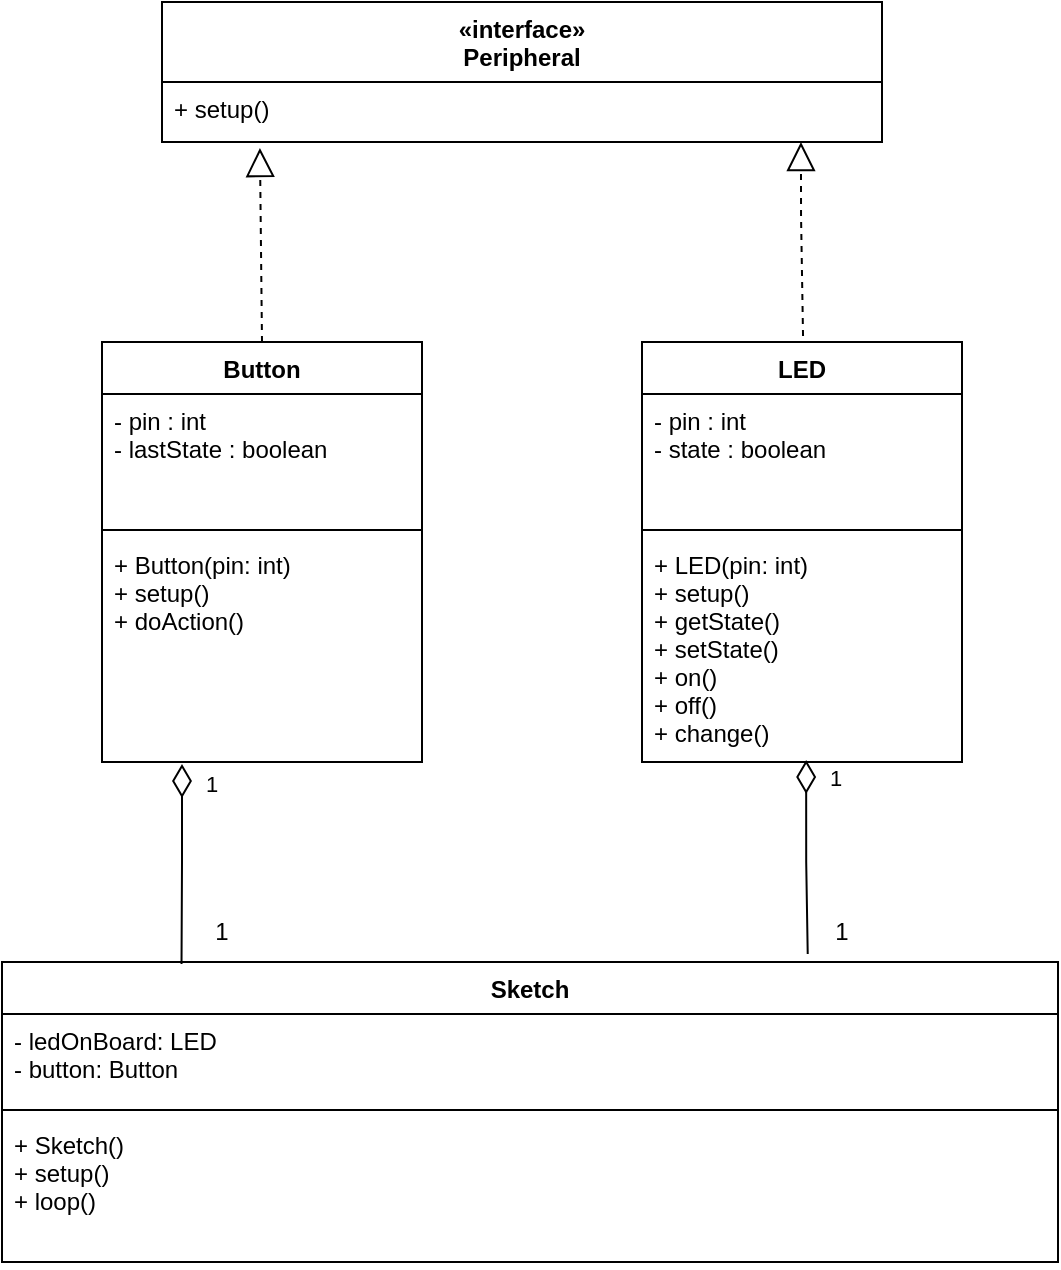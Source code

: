 <mxfile version="19.0.3" type="device"><diagram id="36zwE-z6Q4zJgXKyrYbW" name="UML Class Diagram"><mxGraphModel dx="529" dy="768" grid="1" gridSize="10" guides="1" tooltips="1" connect="1" arrows="1" fold="1" page="1" pageScale="1" pageWidth="827" pageHeight="1169" math="0" shadow="0"><root><mxCell id="0"/><mxCell id="1" parent="0"/><mxCell id="-XGF6IC72fGqnQ0tsvwb-6" value="Button" style="swimlane;fontStyle=1;align=center;verticalAlign=top;childLayout=stackLayout;horizontal=1;startSize=26;horizontalStack=0;resizeParent=1;resizeParentMax=0;resizeLast=0;collapsible=1;marginBottom=0;" parent="1" vertex="1"><mxGeometry x="120" y="290" width="160" height="210" as="geometry"/></mxCell><mxCell id="-XGF6IC72fGqnQ0tsvwb-7" value="- pin : int&#10;- lastState : boolean" style="text;strokeColor=none;fillColor=none;align=left;verticalAlign=top;spacingLeft=4;spacingRight=4;overflow=hidden;rotatable=0;points=[[0,0.5],[1,0.5]];portConstraint=eastwest;" parent="-XGF6IC72fGqnQ0tsvwb-6" vertex="1"><mxGeometry y="26" width="160" height="64" as="geometry"/></mxCell><mxCell id="-XGF6IC72fGqnQ0tsvwb-8" value="" style="line;strokeWidth=1;fillColor=none;align=left;verticalAlign=middle;spacingTop=-1;spacingLeft=3;spacingRight=3;rotatable=0;labelPosition=right;points=[];portConstraint=eastwest;" parent="-XGF6IC72fGqnQ0tsvwb-6" vertex="1"><mxGeometry y="90" width="160" height="8" as="geometry"/></mxCell><mxCell id="-XGF6IC72fGqnQ0tsvwb-9" value="+ Button(pin: int)&#10;+ setup()&#10;+ doAction()" style="text;strokeColor=none;fillColor=none;align=left;verticalAlign=top;spacingLeft=4;spacingRight=4;overflow=hidden;rotatable=0;points=[[0,0.5],[1,0.5]];portConstraint=eastwest;" parent="-XGF6IC72fGqnQ0tsvwb-6" vertex="1"><mxGeometry y="98" width="160" height="112" as="geometry"/></mxCell><mxCell id="-XGF6IC72fGqnQ0tsvwb-15" value="«interface»&#10;Peripheral" style="swimlane;fontStyle=1;align=center;verticalAlign=top;childLayout=stackLayout;horizontal=1;startSize=40;horizontalStack=0;resizeParent=1;resizeParentMax=0;resizeLast=0;collapsible=1;marginBottom=0;" parent="1" vertex="1"><mxGeometry x="150" y="120" width="360" height="70" as="geometry"><mxRectangle x="310" y="160" width="150" height="26" as="alternateBounds"/></mxGeometry></mxCell><mxCell id="-XGF6IC72fGqnQ0tsvwb-16" value="+ setup()" style="text;strokeColor=none;fillColor=none;align=left;verticalAlign=top;spacingLeft=4;spacingRight=4;overflow=hidden;rotatable=0;points=[[0,0.5],[1,0.5]];portConstraint=eastwest;" parent="-XGF6IC72fGqnQ0tsvwb-15" vertex="1"><mxGeometry y="40" width="360" height="30" as="geometry"/></mxCell><mxCell id="-XGF6IC72fGqnQ0tsvwb-21" value="LED" style="swimlane;fontStyle=1;align=center;verticalAlign=top;childLayout=stackLayout;horizontal=1;startSize=26;horizontalStack=0;resizeParent=1;resizeParentMax=0;resizeLast=0;collapsible=1;marginBottom=0;" parent="1" vertex="1"><mxGeometry x="390" y="290" width="160" height="210" as="geometry"/></mxCell><mxCell id="-XGF6IC72fGqnQ0tsvwb-22" value="- pin : int&#10;- state : boolean" style="text;strokeColor=none;fillColor=none;align=left;verticalAlign=top;spacingLeft=4;spacingRight=4;overflow=hidden;rotatable=0;points=[[0,0.5],[1,0.5]];portConstraint=eastwest;" parent="-XGF6IC72fGqnQ0tsvwb-21" vertex="1"><mxGeometry y="26" width="160" height="64" as="geometry"/></mxCell><mxCell id="-XGF6IC72fGqnQ0tsvwb-23" value="" style="line;strokeWidth=1;fillColor=none;align=left;verticalAlign=middle;spacingTop=-1;spacingLeft=3;spacingRight=3;rotatable=0;labelPosition=right;points=[];portConstraint=eastwest;" parent="-XGF6IC72fGqnQ0tsvwb-21" vertex="1"><mxGeometry y="90" width="160" height="8" as="geometry"/></mxCell><mxCell id="-XGF6IC72fGqnQ0tsvwb-24" value="+ LED(pin: int)&#10;+ setup()&#10;+ getState()&#10;+ setState()&#10;+ on()&#10;+ off()&#10;+ change()" style="text;strokeColor=none;fillColor=none;align=left;verticalAlign=top;spacingLeft=4;spacingRight=4;overflow=hidden;rotatable=0;points=[[0,0.5],[1,0.5]];portConstraint=eastwest;" parent="-XGF6IC72fGqnQ0tsvwb-21" vertex="1"><mxGeometry y="98" width="160" height="112" as="geometry"/></mxCell><mxCell id="cDqJvok2zi9EW5goHX_t-1" value="Sketch" style="swimlane;fontStyle=1;align=center;verticalAlign=top;childLayout=stackLayout;horizontal=1;startSize=26;horizontalStack=0;resizeParent=1;resizeParentMax=0;resizeLast=0;collapsible=1;marginBottom=0;" parent="1" vertex="1"><mxGeometry x="70" y="600" width="528" height="150" as="geometry"/></mxCell><mxCell id="cDqJvok2zi9EW5goHX_t-2" value="- ledOnBoard: LED&#10;- button: Button" style="text;strokeColor=none;fillColor=none;align=left;verticalAlign=top;spacingLeft=4;spacingRight=4;overflow=hidden;rotatable=0;points=[[0,0.5],[1,0.5]];portConstraint=eastwest;" parent="cDqJvok2zi9EW5goHX_t-1" vertex="1"><mxGeometry y="26" width="528" height="44" as="geometry"/></mxCell><mxCell id="cDqJvok2zi9EW5goHX_t-3" value="" style="line;strokeWidth=1;fillColor=none;align=left;verticalAlign=middle;spacingTop=-1;spacingLeft=3;spacingRight=3;rotatable=0;labelPosition=right;points=[];portConstraint=eastwest;" parent="cDqJvok2zi9EW5goHX_t-1" vertex="1"><mxGeometry y="70" width="528" height="8" as="geometry"/></mxCell><mxCell id="cDqJvok2zi9EW5goHX_t-4" value="+ Sketch()&#10;+ setup()&#10;+ loop()" style="text;strokeColor=none;fillColor=none;align=left;verticalAlign=top;spacingLeft=4;spacingRight=4;overflow=hidden;rotatable=0;points=[[0,0.5],[1,0.5]];portConstraint=eastwest;" parent="cDqJvok2zi9EW5goHX_t-1" vertex="1"><mxGeometry y="78" width="528" height="72" as="geometry"/></mxCell><mxCell id="-UcH5PT6byRfoudGFy5g-2" value="" style="endArrow=block;dashed=1;endFill=0;endSize=12;html=1;rounded=0;exitX=0.5;exitY=0;exitDx=0;exitDy=0;entryX=0.136;entryY=1.1;entryDx=0;entryDy=0;entryPerimeter=0;" edge="1" parent="1" source="-XGF6IC72fGqnQ0tsvwb-6" target="-XGF6IC72fGqnQ0tsvwb-16"><mxGeometry width="160" relative="1" as="geometry"><mxPoint x="130" y="230" as="sourcePoint"/><mxPoint x="290" y="230" as="targetPoint"/></mxGeometry></mxCell><mxCell id="-UcH5PT6byRfoudGFy5g-3" value="" style="endArrow=block;dashed=1;endFill=0;endSize=12;html=1;rounded=0;exitX=0.5;exitY=0;exitDx=0;exitDy=0;entryX=0.136;entryY=1.1;entryDx=0;entryDy=0;entryPerimeter=0;" edge="1" parent="1"><mxGeometry width="160" relative="1" as="geometry"><mxPoint x="470.52" y="287" as="sourcePoint"/><mxPoint x="469.48" y="190" as="targetPoint"/><Array as="points"><mxPoint x="469.52" y="227"/></Array></mxGeometry></mxCell><mxCell id="-UcH5PT6byRfoudGFy5g-5" value="1" style="endArrow=none;html=1;endSize=12;startArrow=diamondThin;startSize=14;startFill=0;edgeStyle=orthogonalEdgeStyle;align=left;verticalAlign=bottom;rounded=0;entryX=0.17;entryY=0.007;entryDx=0;entryDy=0;entryPerimeter=0;exitX=0.25;exitY=1.009;exitDx=0;exitDy=0;exitPerimeter=0;enumerate=0;endFill=0;anchorPointDirection=1;strokeWidth=1;" edge="1" parent="1" source="-XGF6IC72fGqnQ0tsvwb-9" target="cDqJvok2zi9EW5goHX_t-1"><mxGeometry x="-0.621" y="10" relative="1" as="geometry"><mxPoint x="290" y="440" as="sourcePoint"/><mxPoint x="450" y="440" as="targetPoint"/><mxPoint as="offset"/></mxGeometry></mxCell><mxCell id="-UcH5PT6byRfoudGFy5g-7" value="1" style="endArrow=none;html=1;endSize=12;startArrow=diamondThin;startSize=14;startFill=0;edgeStyle=orthogonalEdgeStyle;align=left;verticalAlign=bottom;rounded=0;entryX=0.763;entryY=-0.027;entryDx=0;entryDy=0;entryPerimeter=0;exitX=0.513;exitY=0.991;exitDx=0;exitDy=0;exitPerimeter=0;enumerate=0;endFill=0;anchorPointDirection=1;strokeWidth=1;" edge="1" parent="1" source="-XGF6IC72fGqnQ0tsvwb-24" target="cDqJvok2zi9EW5goHX_t-1"><mxGeometry x="-0.621" y="10" relative="1" as="geometry"><mxPoint x="475" y="511.008" as="sourcePoint"/><mxPoint x="474.76" y="611.05" as="targetPoint"/><mxPoint as="offset"/></mxGeometry></mxCell><mxCell id="-UcH5PT6byRfoudGFy5g-8" value="1" style="text;html=1;strokeColor=none;fillColor=none;align=center;verticalAlign=middle;whiteSpace=wrap;rounded=0;rotation=0;" vertex="1" parent="1"><mxGeometry x="150" y="570" width="60" height="30" as="geometry"/></mxCell><mxCell id="-UcH5PT6byRfoudGFy5g-9" value="1" style="text;html=1;strokeColor=none;fillColor=none;align=center;verticalAlign=middle;whiteSpace=wrap;rounded=0;rotation=0;" vertex="1" parent="1"><mxGeometry x="460" y="570" width="60" height="30" as="geometry"/></mxCell></root></mxGraphModel></diagram></mxfile>